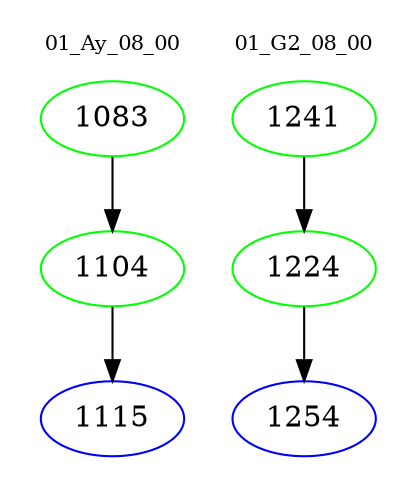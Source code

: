 digraph{
subgraph cluster_0 {
color = white
label = "01_Ay_08_00";
fontsize=10;
T0_1083 [label="1083", color="green"]
T0_1083 -> T0_1104 [color="black"]
T0_1104 [label="1104", color="green"]
T0_1104 -> T0_1115 [color="black"]
T0_1115 [label="1115", color="blue"]
}
subgraph cluster_1 {
color = white
label = "01_G2_08_00";
fontsize=10;
T1_1241 [label="1241", color="green"]
T1_1241 -> T1_1224 [color="black"]
T1_1224 [label="1224", color="green"]
T1_1224 -> T1_1254 [color="black"]
T1_1254 [label="1254", color="blue"]
}
}

